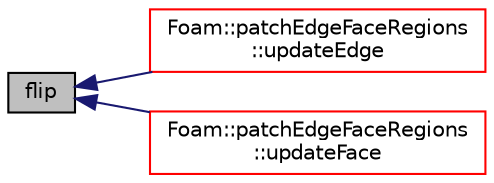 digraph "flip"
{
  bgcolor="transparent";
  edge [fontname="Helvetica",fontsize="10",labelfontname="Helvetica",labelfontsize="10"];
  node [fontname="Helvetica",fontsize="10",shape=record];
  rankdir="LR";
  Node1 [label="flip",height=0.2,width=0.4,color="black", fillcolor="grey75", style="filled", fontcolor="black"];
  Node1 -> Node2 [dir="back",color="midnightblue",fontsize="10",style="solid",fontname="Helvetica"];
  Node2 [label="Foam::patchEdgeFaceRegions\l::updateEdge",height=0.2,width=0.4,color="red",URL="$a01831.html#a62bdaff0c13227ffd0b7fd1bea5908ad",tooltip="Influence of face on edge. "];
  Node1 -> Node3 [dir="back",color="midnightblue",fontsize="10",style="solid",fontname="Helvetica"];
  Node3 [label="Foam::patchEdgeFaceRegions\l::updateFace",height=0.2,width=0.4,color="red",URL="$a01831.html#ad2e780a1dbba6e1c7cb222280f2be663",tooltip="Influence of edge on face. "];
}
